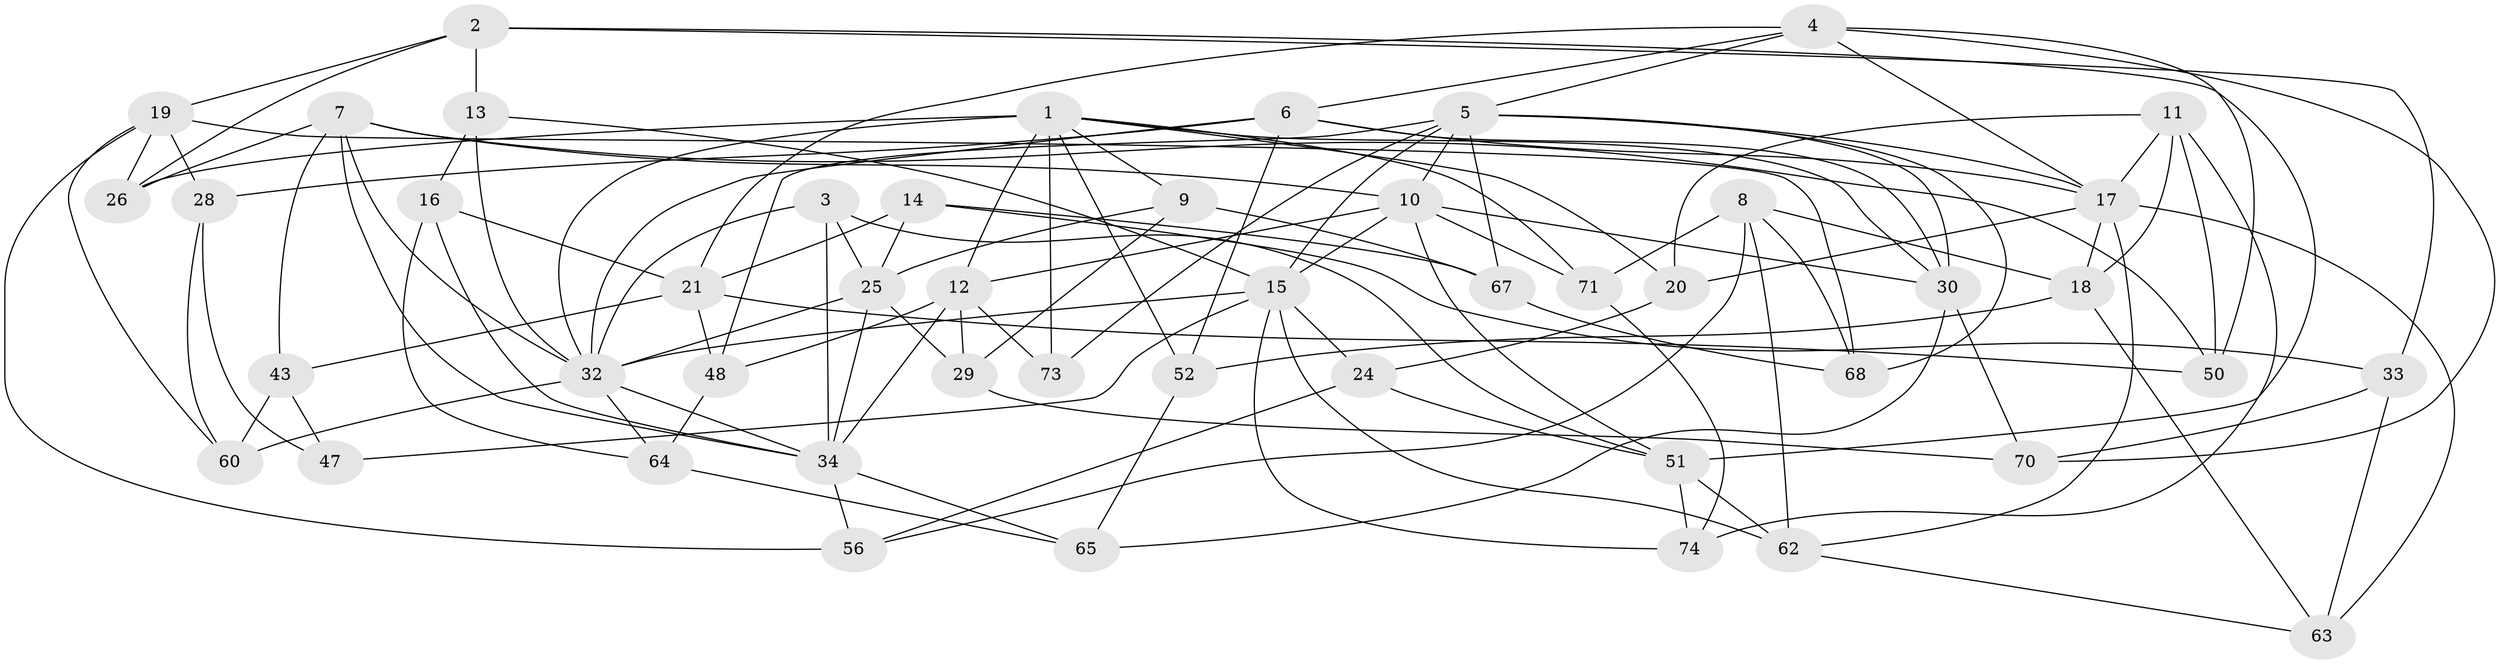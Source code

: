 // original degree distribution, {4: 1.0}
// Generated by graph-tools (version 1.1) at 2025/20/03/04/25 18:20:57]
// undirected, 48 vertices, 122 edges
graph export_dot {
graph [start="1"]
  node [color=gray90,style=filled];
  1 [super="+49+31+72"];
  2 [super="+23"];
  3;
  4 [super="+37"];
  5 [super="+42+81"];
  6 [super="+36"];
  7 [super="+61"];
  8 [super="+41"];
  9;
  10 [super="+58+57"];
  11 [super="+40"];
  12 [super="+22"];
  13 [super="+55"];
  14;
  15 [super="+69+35"];
  16;
  17 [super="+78+27"];
  18 [super="+44"];
  19 [super="+39"];
  20;
  21 [super="+76"];
  24;
  25 [super="+79"];
  26;
  28;
  29;
  30 [super="+53"];
  32 [super="+59+46"];
  33;
  34 [super="+38+80"];
  43;
  47;
  48;
  50;
  51 [super="+77"];
  52;
  56;
  60;
  62 [super="+66"];
  63;
  64;
  65;
  67;
  68;
  70;
  71;
  73;
  74;
  1 -- 12;
  1 -- 26;
  1 -- 9;
  1 -- 71;
  1 -- 73 [weight=2];
  1 -- 20;
  1 -- 52;
  1 -- 30;
  1 -- 32;
  2 -- 13 [weight=2];
  2 -- 51;
  2 -- 26;
  2 -- 33;
  2 -- 19;
  3 -- 51;
  3 -- 25;
  3 -- 34;
  3 -- 32;
  4 -- 5;
  4 -- 70;
  4 -- 50;
  4 -- 21;
  4 -- 6;
  4 -- 17;
  5 -- 73;
  5 -- 17;
  5 -- 68;
  5 -- 10 [weight=2];
  5 -- 30;
  5 -- 48;
  5 -- 67;
  5 -- 15;
  6 -- 52;
  6 -- 30;
  6 -- 28;
  6 -- 17;
  6 -- 32;
  7 -- 10;
  7 -- 26;
  7 -- 50;
  7 -- 43;
  7 -- 34;
  7 -- 32;
  8 -- 56;
  8 -- 62 [weight=2];
  8 -- 68;
  8 -- 71;
  8 -- 18;
  9 -- 29;
  9 -- 67;
  9 -- 25;
  10 -- 51;
  10 -- 71;
  10 -- 12;
  10 -- 30;
  10 -- 15;
  11 -- 50;
  11 -- 20;
  11 -- 74;
  11 -- 17;
  11 -- 18 [weight=2];
  12 -- 73;
  12 -- 48;
  12 -- 29;
  12 -- 34;
  13 -- 16;
  13 -- 32;
  13 -- 15 [weight=2];
  14 -- 21;
  14 -- 33;
  14 -- 67;
  14 -- 25;
  15 -- 47 [weight=2];
  15 -- 74;
  15 -- 24;
  15 -- 32;
  15 -- 62;
  16 -- 64;
  16 -- 34;
  16 -- 21;
  17 -- 20;
  17 -- 63;
  17 -- 18;
  17 -- 62;
  18 -- 52;
  18 -- 63;
  19 -- 26;
  19 -- 28;
  19 -- 60;
  19 -- 56;
  19 -- 68;
  20 -- 24;
  21 -- 43;
  21 -- 48;
  21 -- 50;
  24 -- 56;
  24 -- 51;
  25 -- 34;
  25 -- 29;
  25 -- 32;
  28 -- 60;
  28 -- 47;
  29 -- 70;
  30 -- 65;
  30 -- 70;
  32 -- 60;
  32 -- 64;
  32 -- 34;
  33 -- 70;
  33 -- 63;
  34 -- 56;
  34 -- 65;
  43 -- 60;
  43 -- 47;
  48 -- 64;
  51 -- 74;
  51 -- 62;
  52 -- 65;
  62 -- 63;
  64 -- 65;
  67 -- 68;
  71 -- 74;
}
